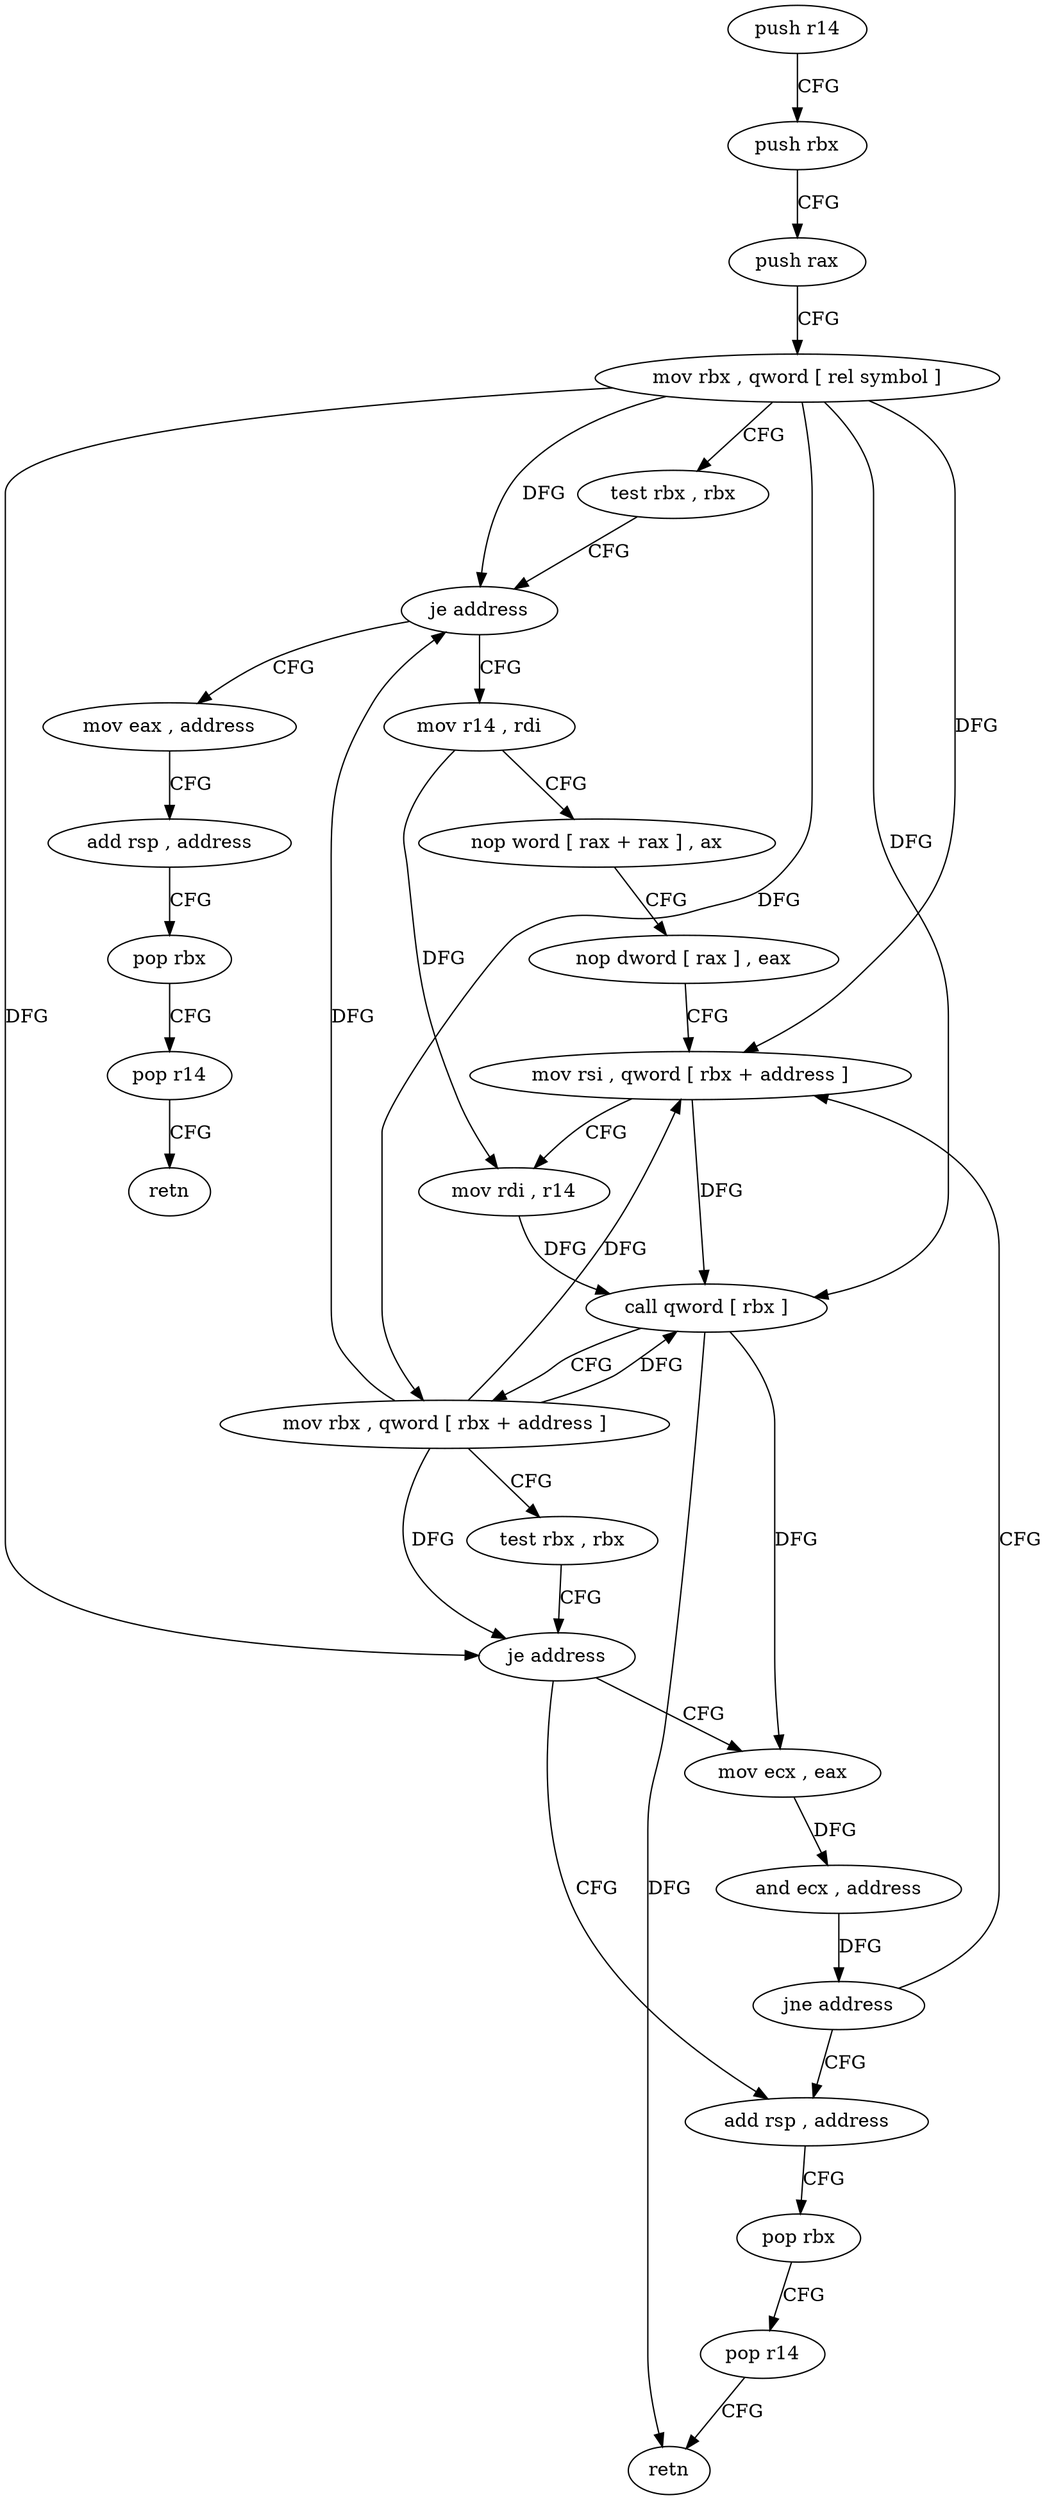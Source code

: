 digraph "func" {
"4214160" [label = "push r14" ]
"4214162" [label = "push rbx" ]
"4214163" [label = "push rax" ]
"4214164" [label = "mov rbx , qword [ rel symbol ]" ]
"4214171" [label = "test rbx , rbx" ]
"4214174" [label = "je address" ]
"4214225" [label = "mov eax , address" ]
"4214176" [label = "mov r14 , rdi" ]
"4214230" [label = "add rsp , address" ]
"4214234" [label = "pop rbx" ]
"4214235" [label = "pop r14" ]
"4214237" [label = "retn" ]
"4214179" [label = "nop word [ rax + rax ] , ax" ]
"4214189" [label = "nop dword [ rax ] , eax" ]
"4214192" [label = "mov rsi , qword [ rbx + address ]" ]
"4214217" [label = "add rsp , address" ]
"4214221" [label = "pop rbx" ]
"4214222" [label = "pop r14" ]
"4214224" [label = "retn" ]
"4214210" [label = "mov ecx , eax" ]
"4214212" [label = "and ecx , address" ]
"4214215" [label = "jne address" ]
"4214196" [label = "mov rdi , r14" ]
"4214199" [label = "call qword [ rbx ]" ]
"4214201" [label = "mov rbx , qword [ rbx + address ]" ]
"4214205" [label = "test rbx , rbx" ]
"4214208" [label = "je address" ]
"4214160" -> "4214162" [ label = "CFG" ]
"4214162" -> "4214163" [ label = "CFG" ]
"4214163" -> "4214164" [ label = "CFG" ]
"4214164" -> "4214171" [ label = "CFG" ]
"4214164" -> "4214174" [ label = "DFG" ]
"4214164" -> "4214192" [ label = "DFG" ]
"4214164" -> "4214199" [ label = "DFG" ]
"4214164" -> "4214201" [ label = "DFG" ]
"4214164" -> "4214208" [ label = "DFG" ]
"4214171" -> "4214174" [ label = "CFG" ]
"4214174" -> "4214225" [ label = "CFG" ]
"4214174" -> "4214176" [ label = "CFG" ]
"4214225" -> "4214230" [ label = "CFG" ]
"4214176" -> "4214179" [ label = "CFG" ]
"4214176" -> "4214196" [ label = "DFG" ]
"4214230" -> "4214234" [ label = "CFG" ]
"4214234" -> "4214235" [ label = "CFG" ]
"4214235" -> "4214237" [ label = "CFG" ]
"4214179" -> "4214189" [ label = "CFG" ]
"4214189" -> "4214192" [ label = "CFG" ]
"4214192" -> "4214196" [ label = "CFG" ]
"4214192" -> "4214199" [ label = "DFG" ]
"4214217" -> "4214221" [ label = "CFG" ]
"4214221" -> "4214222" [ label = "CFG" ]
"4214222" -> "4214224" [ label = "CFG" ]
"4214210" -> "4214212" [ label = "DFG" ]
"4214212" -> "4214215" [ label = "DFG" ]
"4214215" -> "4214192" [ label = "CFG" ]
"4214215" -> "4214217" [ label = "CFG" ]
"4214196" -> "4214199" [ label = "DFG" ]
"4214199" -> "4214201" [ label = "CFG" ]
"4214199" -> "4214224" [ label = "DFG" ]
"4214199" -> "4214210" [ label = "DFG" ]
"4214201" -> "4214205" [ label = "CFG" ]
"4214201" -> "4214174" [ label = "DFG" ]
"4214201" -> "4214192" [ label = "DFG" ]
"4214201" -> "4214199" [ label = "DFG" ]
"4214201" -> "4214208" [ label = "DFG" ]
"4214205" -> "4214208" [ label = "CFG" ]
"4214208" -> "4214217" [ label = "CFG" ]
"4214208" -> "4214210" [ label = "CFG" ]
}

